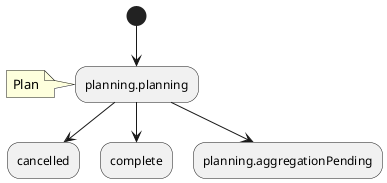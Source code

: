 @startuml
(*)--> planning.planning
note left
Plan
end note

 planning.planning --> cancelled
 planning.planning --> complete
 planning.planning --> planning.aggregationPending

@enduml